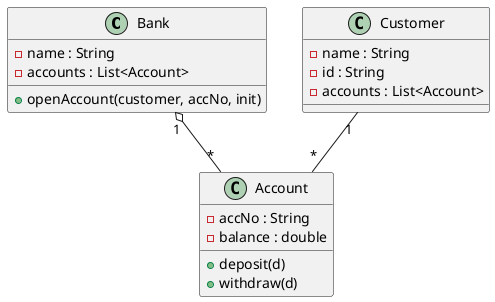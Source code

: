@startuml
class Bank {
  - name : String
  - accounts : List<Account>
  + openAccount(customer, accNo, init)
}
class Customer {
  - name : String
  - id : String
  - accounts : List<Account>
}
class Account {
  - accNo : String
  - balance : double
  + deposit(d)
  + withdraw(d)
}
Bank "1" o-- "*" Account
Customer "1" -- "*" Account
@enduml
